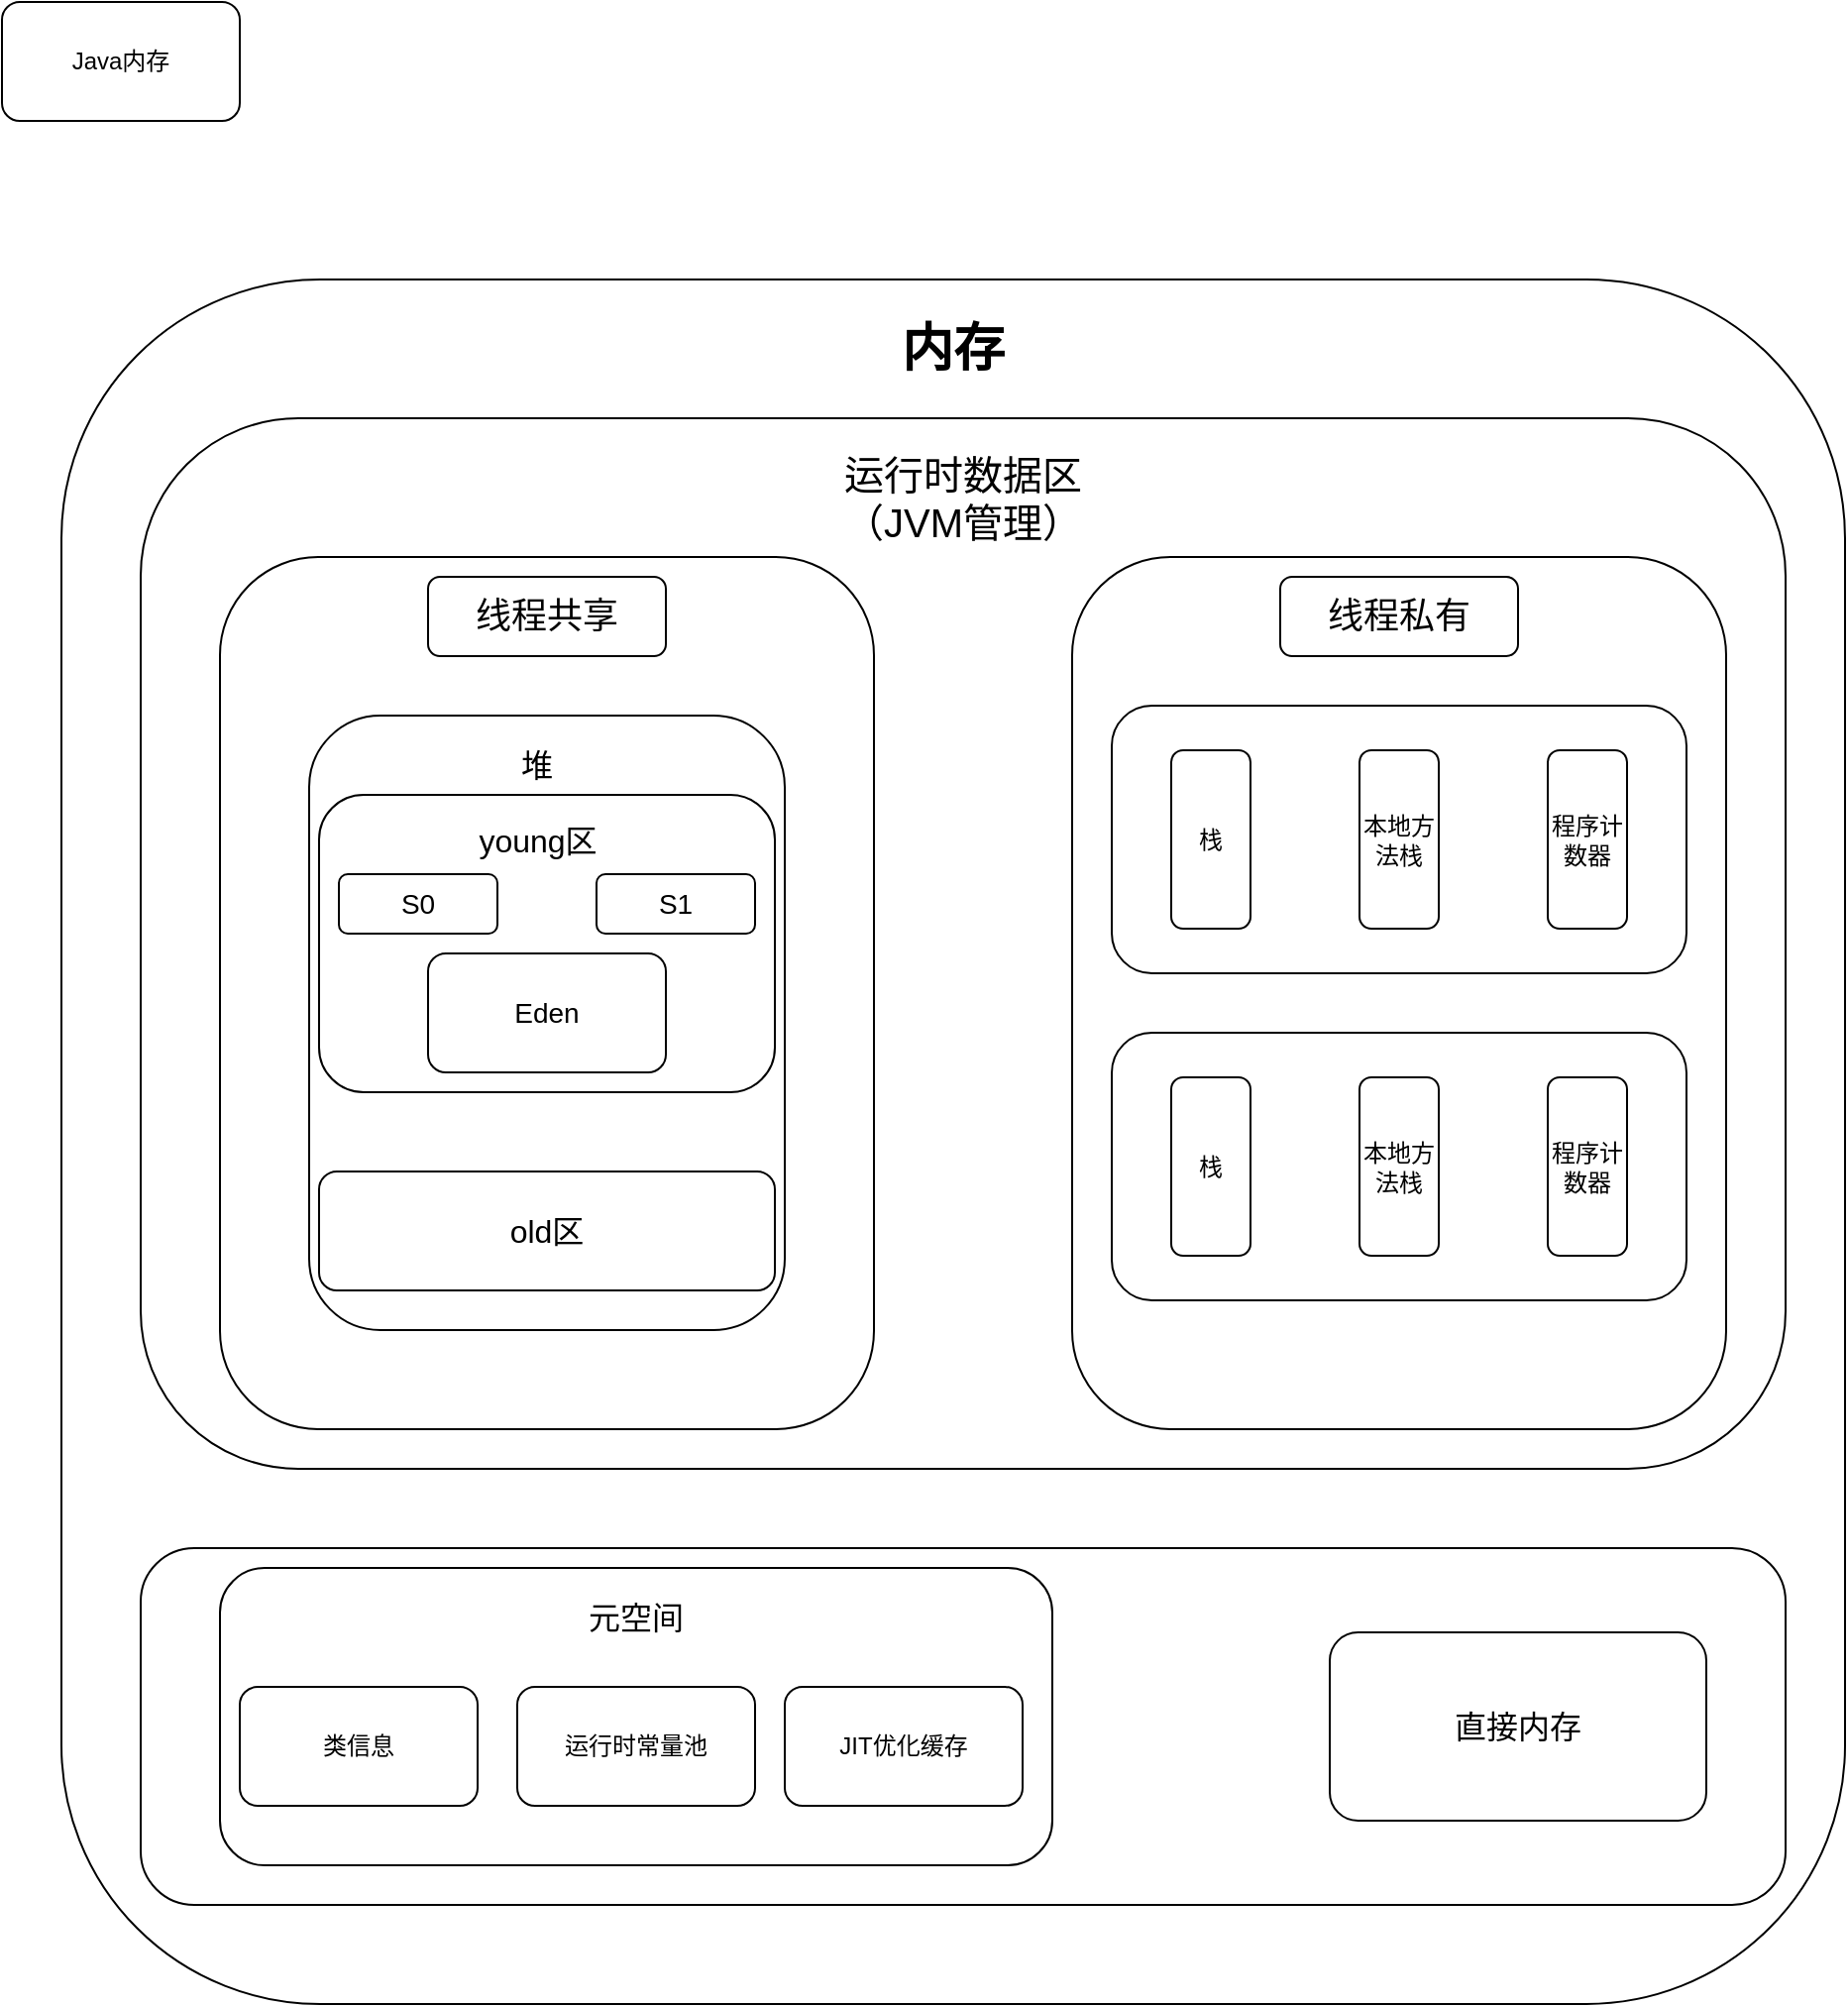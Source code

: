 <mxfile version="27.1.4">
  <diagram name="第 1 页" id="I5WMgqBB8YiZXiteyFUZ">
    <mxGraphModel dx="1042" dy="562" grid="1" gridSize="10" guides="1" tooltips="1" connect="1" arrows="1" fold="1" page="1" pageScale="1" pageWidth="827" pageHeight="1169" math="0" shadow="0">
      <root>
        <mxCell id="0" />
        <mxCell id="1" parent="0" />
        <mxCell id="KyOsXFHxeQDrwMk6h1Q3-1" value="Java内存" style="rounded=1;whiteSpace=wrap;html=1;" parent="1" vertex="1">
          <mxGeometry x="20" y="10" width="120" height="60" as="geometry" />
        </mxCell>
        <mxCell id="KyOsXFHxeQDrwMk6h1Q3-7" value="" style="rounded=1;whiteSpace=wrap;html=1;" parent="1" vertex="1">
          <mxGeometry x="50" y="150" width="900" height="870" as="geometry" />
        </mxCell>
        <mxCell id="KyOsXFHxeQDrwMk6h1Q3-8" value="" style="rounded=1;whiteSpace=wrap;html=1;" parent="1" vertex="1">
          <mxGeometry x="90" y="220" width="830" height="530" as="geometry" />
        </mxCell>
        <mxCell id="KyOsXFHxeQDrwMk6h1Q3-12" value="" style="rounded=1;whiteSpace=wrap;html=1;" parent="1" vertex="1">
          <mxGeometry x="90" y="790" width="830" height="180" as="geometry" />
        </mxCell>
        <mxCell id="ghnJ802TNV-xx4-BfUkp-1" value="" style="rounded=1;whiteSpace=wrap;html=1;" vertex="1" parent="1">
          <mxGeometry x="130" y="290" width="330" height="440" as="geometry" />
        </mxCell>
        <mxCell id="ghnJ802TNV-xx4-BfUkp-3" value="&lt;b&gt;&lt;font style=&quot;font-size: 26px;&quot;&gt;内存&lt;/font&gt;&lt;/b&gt;" style="rounded=1;whiteSpace=wrap;html=1;strokeColor=none;" vertex="1" parent="1">
          <mxGeometry x="440" y="160" width="120" height="50" as="geometry" />
        </mxCell>
        <mxCell id="ghnJ802TNV-xx4-BfUkp-4" value="&lt;font style=&quot;font-size: 20px;&quot;&gt;运行时数据区&lt;/font&gt;&lt;div&gt;&lt;font style=&quot;font-size: 20px;&quot;&gt;（JVM管理）&lt;/font&gt;&lt;/div&gt;" style="rounded=1;whiteSpace=wrap;html=1;strokeColor=none;" vertex="1" parent="1">
          <mxGeometry x="435" y="230" width="140" height="60" as="geometry" />
        </mxCell>
        <mxCell id="ghnJ802TNV-xx4-BfUkp-5" value="" style="rounded=1;whiteSpace=wrap;html=1;" vertex="1" parent="1">
          <mxGeometry x="560" y="290" width="330" height="440" as="geometry" />
        </mxCell>
        <mxCell id="ghnJ802TNV-xx4-BfUkp-6" value="&lt;font style=&quot;font-size: 18px;&quot;&gt;线程共享&lt;/font&gt;" style="rounded=1;whiteSpace=wrap;html=1;" vertex="1" parent="1">
          <mxGeometry x="235" y="300" width="120" height="40" as="geometry" />
        </mxCell>
        <mxCell id="ghnJ802TNV-xx4-BfUkp-7" value="&lt;font style=&quot;font-size: 18px;&quot;&gt;线程私有&lt;/font&gt;" style="rounded=1;whiteSpace=wrap;html=1;" vertex="1" parent="1">
          <mxGeometry x="665" y="300" width="120" height="40" as="geometry" />
        </mxCell>
        <mxCell id="ghnJ802TNV-xx4-BfUkp-8" value="" style="rounded=1;whiteSpace=wrap;html=1;" vertex="1" parent="1">
          <mxGeometry x="175" y="370" width="240" height="310" as="geometry" />
        </mxCell>
        <mxCell id="ghnJ802TNV-xx4-BfUkp-9" value="&lt;font style=&quot;font-size: 16px;&quot;&gt;堆&lt;/font&gt;" style="rounded=1;whiteSpace=wrap;html=1;strokeColor=none;" vertex="1" parent="1">
          <mxGeometry x="230" y="380" width="120" height="30" as="geometry" />
        </mxCell>
        <mxCell id="ghnJ802TNV-xx4-BfUkp-10" value="" style="rounded=1;whiteSpace=wrap;html=1;" vertex="1" parent="1">
          <mxGeometry x="580" y="365" width="290" height="135" as="geometry" />
        </mxCell>
        <mxCell id="ghnJ802TNV-xx4-BfUkp-12" value="栈" style="rounded=1;whiteSpace=wrap;html=1;" vertex="1" parent="1">
          <mxGeometry x="610" y="387.5" width="40" height="90" as="geometry" />
        </mxCell>
        <mxCell id="ghnJ802TNV-xx4-BfUkp-13" value="本地方法栈" style="rounded=1;whiteSpace=wrap;html=1;" vertex="1" parent="1">
          <mxGeometry x="705" y="387.5" width="40" height="90" as="geometry" />
        </mxCell>
        <mxCell id="ghnJ802TNV-xx4-BfUkp-14" value="程序计数器" style="rounded=1;whiteSpace=wrap;html=1;" vertex="1" parent="1">
          <mxGeometry x="800" y="387.5" width="40" height="90" as="geometry" />
        </mxCell>
        <mxCell id="ghnJ802TNV-xx4-BfUkp-16" value="" style="rounded=1;whiteSpace=wrap;html=1;" vertex="1" parent="1">
          <mxGeometry x="580" y="530" width="290" height="135" as="geometry" />
        </mxCell>
        <mxCell id="ghnJ802TNV-xx4-BfUkp-17" value="栈" style="rounded=1;whiteSpace=wrap;html=1;" vertex="1" parent="1">
          <mxGeometry x="610" y="552.5" width="40" height="90" as="geometry" />
        </mxCell>
        <mxCell id="ghnJ802TNV-xx4-BfUkp-18" value="本地方法栈" style="rounded=1;whiteSpace=wrap;html=1;" vertex="1" parent="1">
          <mxGeometry x="705" y="552.5" width="40" height="90" as="geometry" />
        </mxCell>
        <mxCell id="ghnJ802TNV-xx4-BfUkp-19" value="程序计数器" style="rounded=1;whiteSpace=wrap;html=1;" vertex="1" parent="1">
          <mxGeometry x="800" y="552.5" width="40" height="90" as="geometry" />
        </mxCell>
        <mxCell id="ghnJ802TNV-xx4-BfUkp-20" value="" style="rounded=1;whiteSpace=wrap;html=1;" vertex="1" parent="1">
          <mxGeometry x="130" y="800" width="420" height="150" as="geometry" />
        </mxCell>
        <mxCell id="ghnJ802TNV-xx4-BfUkp-21" value="&lt;font style=&quot;font-size: 16px;&quot;&gt;直接内存&lt;/font&gt;" style="rounded=1;whiteSpace=wrap;html=1;" vertex="1" parent="1">
          <mxGeometry x="690" y="832.5" width="190" height="95" as="geometry" />
        </mxCell>
        <mxCell id="ghnJ802TNV-xx4-BfUkp-22" value="" style="rounded=1;whiteSpace=wrap;html=1;" vertex="1" parent="1">
          <mxGeometry x="180" y="410" width="230" height="150" as="geometry" />
        </mxCell>
        <mxCell id="ghnJ802TNV-xx4-BfUkp-23" value="&lt;font style=&quot;font-size: 16px;&quot;&gt;old区&lt;/font&gt;" style="rounded=1;whiteSpace=wrap;html=1;" vertex="1" parent="1">
          <mxGeometry x="180" y="600" width="230" height="60" as="geometry" />
        </mxCell>
        <mxCell id="ghnJ802TNV-xx4-BfUkp-24" value="&lt;font style=&quot;font-size: 16px;&quot;&gt;young区&lt;/font&gt;" style="rounded=1;whiteSpace=wrap;html=1;strokeColor=none;" vertex="1" parent="1">
          <mxGeometry x="232.5" y="422.5" width="115" height="20" as="geometry" />
        </mxCell>
        <mxCell id="ghnJ802TNV-xx4-BfUkp-25" value="&lt;font style=&quot;font-size: 14px;&quot;&gt;S0&lt;/font&gt;" style="rounded=1;whiteSpace=wrap;html=1;" vertex="1" parent="1">
          <mxGeometry x="190" y="450" width="80" height="30" as="geometry" />
        </mxCell>
        <mxCell id="ghnJ802TNV-xx4-BfUkp-26" value="&lt;font style=&quot;font-size: 14px;&quot;&gt;S1&lt;/font&gt;" style="rounded=1;whiteSpace=wrap;html=1;" vertex="1" parent="1">
          <mxGeometry x="320" y="450" width="80" height="30" as="geometry" />
        </mxCell>
        <mxCell id="ghnJ802TNV-xx4-BfUkp-27" value="&lt;font style=&quot;font-size: 14px;&quot;&gt;Eden&lt;/font&gt;" style="rounded=1;whiteSpace=wrap;html=1;" vertex="1" parent="1">
          <mxGeometry x="235" y="490" width="120" height="60" as="geometry" />
        </mxCell>
        <mxCell id="ghnJ802TNV-xx4-BfUkp-28" value="&lt;font style=&quot;font-size: 16px;&quot;&gt;元空间&lt;/font&gt;" style="rounded=1;whiteSpace=wrap;html=1;strokeColor=none;" vertex="1" parent="1">
          <mxGeometry x="270" y="810" width="140" height="30" as="geometry" />
        </mxCell>
        <mxCell id="ghnJ802TNV-xx4-BfUkp-29" value="类信息" style="rounded=1;whiteSpace=wrap;html=1;" vertex="1" parent="1">
          <mxGeometry x="140" y="860" width="120" height="60" as="geometry" />
        </mxCell>
        <mxCell id="ghnJ802TNV-xx4-BfUkp-30" value="运行时常量池" style="rounded=1;whiteSpace=wrap;html=1;" vertex="1" parent="1">
          <mxGeometry x="280" y="860" width="120" height="60" as="geometry" />
        </mxCell>
        <mxCell id="ghnJ802TNV-xx4-BfUkp-31" value="JIT优化缓存" style="rounded=1;whiteSpace=wrap;html=1;" vertex="1" parent="1">
          <mxGeometry x="415" y="860" width="120" height="60" as="geometry" />
        </mxCell>
      </root>
    </mxGraphModel>
  </diagram>
</mxfile>
